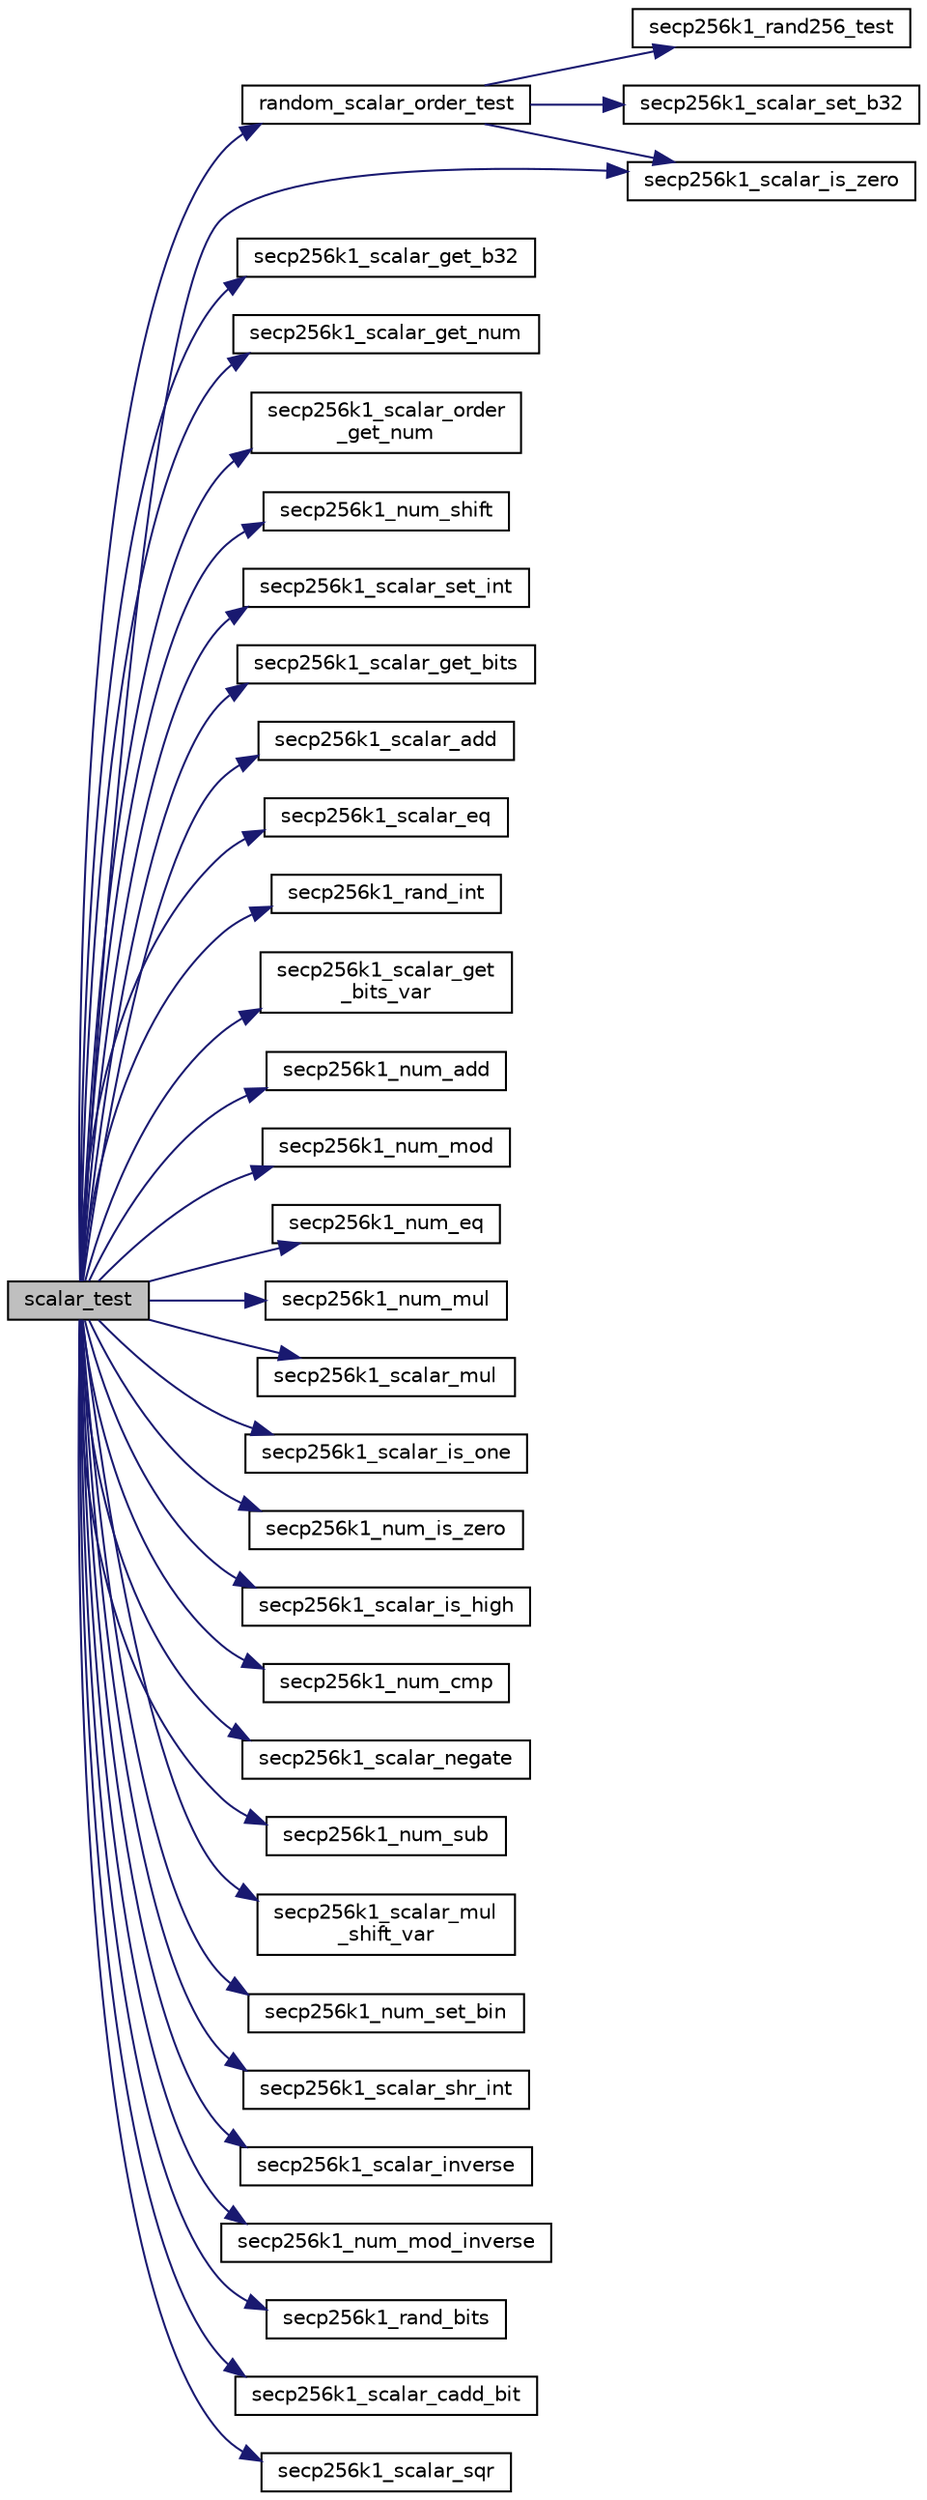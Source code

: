 digraph "scalar_test"
{
  edge [fontname="Helvetica",fontsize="10",labelfontname="Helvetica",labelfontsize="10"];
  node [fontname="Helvetica",fontsize="10",shape=record];
  rankdir="LR";
  Node1388 [label="scalar_test",height=0.2,width=0.4,color="black", fillcolor="grey75", style="filled", fontcolor="black"];
  Node1388 -> Node1389 [color="midnightblue",fontsize="10",style="solid",fontname="Helvetica"];
  Node1389 [label="random_scalar_order_test",height=0.2,width=0.4,color="black", fillcolor="white", style="filled",URL="$d5/d7f/tests_8c.html#a51e09e6745e0afdb0d596ee0f4b3c3f7"];
  Node1389 -> Node1390 [color="midnightblue",fontsize="10",style="solid",fontname="Helvetica"];
  Node1390 [label="secp256k1_rand256_test",height=0.2,width=0.4,color="black", fillcolor="white", style="filled",URL="$dd/d0b/testrand_8h.html#ac7dd7cc19d5d0ae9b50791656b57af7b",tooltip="Generate a pseudorandom 32-byte array with long sequences of zero and one bits. "];
  Node1389 -> Node1391 [color="midnightblue",fontsize="10",style="solid",fontname="Helvetica"];
  Node1391 [label="secp256k1_scalar_set_b32",height=0.2,width=0.4,color="black", fillcolor="white", style="filled",URL="$db/d94/scalar_8h.html#a25cc2d45ae1d1765d07c3313cdf46fa0",tooltip="Set a scalar from a big endian byte array. "];
  Node1389 -> Node1392 [color="midnightblue",fontsize="10",style="solid",fontname="Helvetica"];
  Node1392 [label="secp256k1_scalar_is_zero",height=0.2,width=0.4,color="black", fillcolor="white", style="filled",URL="$db/d94/scalar_8h.html#a3f0ac84fe49a1c1f51212582a2c149d4",tooltip="Check whether a scalar equals zero. "];
  Node1388 -> Node1393 [color="midnightblue",fontsize="10",style="solid",fontname="Helvetica"];
  Node1393 [label="secp256k1_scalar_get_b32",height=0.2,width=0.4,color="black", fillcolor="white", style="filled",URL="$db/d94/scalar_8h.html#a4fa08f8af5a23f505b44c9ef1bec1831",tooltip="Convert a scalar to a byte array. "];
  Node1388 -> Node1394 [color="midnightblue",fontsize="10",style="solid",fontname="Helvetica"];
  Node1394 [label="secp256k1_scalar_get_num",height=0.2,width=0.4,color="black", fillcolor="white", style="filled",URL="$db/d94/scalar_8h.html#a75c8cc0159d53eefaf86a296ba882420",tooltip="Convert a scalar to a number. "];
  Node1388 -> Node1395 [color="midnightblue",fontsize="10",style="solid",fontname="Helvetica"];
  Node1395 [label="secp256k1_scalar_order\l_get_num",height=0.2,width=0.4,color="black", fillcolor="white", style="filled",URL="$db/d94/scalar_8h.html#a54e25150a9e06c01bcc4518b68aa288c",tooltip="Get the order of the group as a number. "];
  Node1388 -> Node1396 [color="midnightblue",fontsize="10",style="solid",fontname="Helvetica"];
  Node1396 [label="secp256k1_num_shift",height=0.2,width=0.4,color="black", fillcolor="white", style="filled",URL="$df/d98/num_8h.html#adc4af999a060e6310b0fdeb99418b31c",tooltip="Right-shift the passed number by bits bits. "];
  Node1388 -> Node1397 [color="midnightblue",fontsize="10",style="solid",fontname="Helvetica"];
  Node1397 [label="secp256k1_scalar_set_int",height=0.2,width=0.4,color="black", fillcolor="white", style="filled",URL="$db/d94/scalar_8h.html#a41cb11650e4dea0fe7ac5b59b9fce9dc",tooltip="Set a scalar to an unsigned integer. "];
  Node1388 -> Node1398 [color="midnightblue",fontsize="10",style="solid",fontname="Helvetica"];
  Node1398 [label="secp256k1_scalar_get_bits",height=0.2,width=0.4,color="black", fillcolor="white", style="filled",URL="$db/d94/scalar_8h.html#a70d7af05e9c9a579ed5cb20d9f22eeba",tooltip="Access bits from a scalar. "];
  Node1388 -> Node1399 [color="midnightblue",fontsize="10",style="solid",fontname="Helvetica"];
  Node1399 [label="secp256k1_scalar_add",height=0.2,width=0.4,color="black", fillcolor="white", style="filled",URL="$db/d94/scalar_8h.html#a83257652850276cd74c7cdd1f9444d9c",tooltip="Add two scalars together (modulo the group order). "];
  Node1388 -> Node1400 [color="midnightblue",fontsize="10",style="solid",fontname="Helvetica"];
  Node1400 [label="secp256k1_scalar_eq",height=0.2,width=0.4,color="black", fillcolor="white", style="filled",URL="$db/d94/scalar_8h.html#a4ba37c67745038e5ff23ca66f051837d",tooltip="Compare two scalars. "];
  Node1388 -> Node1401 [color="midnightblue",fontsize="10",style="solid",fontname="Helvetica"];
  Node1401 [label="secp256k1_rand_int",height=0.2,width=0.4,color="black", fillcolor="white", style="filled",URL="$dd/d0b/testrand_8h.html#a2e2064cdf87588f68f4ba3131f5d9353",tooltip="Generate a pseudorandom number in the range [0..range-1]. "];
  Node1388 -> Node1402 [color="midnightblue",fontsize="10",style="solid",fontname="Helvetica"];
  Node1402 [label="secp256k1_scalar_get\l_bits_var",height=0.2,width=0.4,color="black", fillcolor="white", style="filled",URL="$db/d94/scalar_8h.html#abede7dbe3b5a38a51b388d46f4c5b52d",tooltip="Access bits from a scalar. "];
  Node1388 -> Node1403 [color="midnightblue",fontsize="10",style="solid",fontname="Helvetica"];
  Node1403 [label="secp256k1_num_add",height=0.2,width=0.4,color="black", fillcolor="white", style="filled",URL="$df/d98/num_8h.html#a2a2407a291e6646a94ade2d5c90f961b",tooltip="Add two (signed) numbers. "];
  Node1388 -> Node1404 [color="midnightblue",fontsize="10",style="solid",fontname="Helvetica"];
  Node1404 [label="secp256k1_num_mod",height=0.2,width=0.4,color="black", fillcolor="white", style="filled",URL="$df/d98/num_8h.html#af30b363582f76292c16da36d8240bbed",tooltip="Replace a number by its remainder modulo m. "];
  Node1388 -> Node1405 [color="midnightblue",fontsize="10",style="solid",fontname="Helvetica"];
  Node1405 [label="secp256k1_num_eq",height=0.2,width=0.4,color="black", fillcolor="white", style="filled",URL="$df/d98/num_8h.html#a8763cac72f4a6760d12cb93897f468c5",tooltip="Test whether two number are equal (including sign). "];
  Node1388 -> Node1406 [color="midnightblue",fontsize="10",style="solid",fontname="Helvetica"];
  Node1406 [label="secp256k1_num_mul",height=0.2,width=0.4,color="black", fillcolor="white", style="filled",URL="$df/d98/num_8h.html#a3a5b983d5028a690f4446c10f78c2978",tooltip="Multiply two (signed) numbers. "];
  Node1388 -> Node1407 [color="midnightblue",fontsize="10",style="solid",fontname="Helvetica"];
  Node1407 [label="secp256k1_scalar_mul",height=0.2,width=0.4,color="black", fillcolor="white", style="filled",URL="$db/d94/scalar_8h.html#a89db15f705c8eafcd10c08181523acd0",tooltip="Multiply two scalars (modulo the group order). "];
  Node1388 -> Node1392 [color="midnightblue",fontsize="10",style="solid",fontname="Helvetica"];
  Node1388 -> Node1408 [color="midnightblue",fontsize="10",style="solid",fontname="Helvetica"];
  Node1408 [label="secp256k1_scalar_is_one",height=0.2,width=0.4,color="black", fillcolor="white", style="filled",URL="$db/d94/scalar_8h.html#aa1118b3273d3c9d15541f29373b93e97",tooltip="Check whether a scalar equals one. "];
  Node1388 -> Node1409 [color="midnightblue",fontsize="10",style="solid",fontname="Helvetica"];
  Node1409 [label="secp256k1_num_is_zero",height=0.2,width=0.4,color="black", fillcolor="white", style="filled",URL="$df/d98/num_8h.html#ad15ded36e7a6704a702666bd2fd5cbff",tooltip="Check whether a number is zero. "];
  Node1388 -> Node1410 [color="midnightblue",fontsize="10",style="solid",fontname="Helvetica"];
  Node1410 [label="secp256k1_scalar_is_high",height=0.2,width=0.4,color="black", fillcolor="white", style="filled",URL="$db/d94/scalar_8h.html#aab66620cbbe49bec3c7c02f4a1219c05",tooltip="Check whether a scalar is higher than the group order divided by 2. "];
  Node1388 -> Node1411 [color="midnightblue",fontsize="10",style="solid",fontname="Helvetica"];
  Node1411 [label="secp256k1_num_cmp",height=0.2,width=0.4,color="black", fillcolor="white", style="filled",URL="$df/d98/num_8h.html#a2ede1c020471b52d634890089c5374be",tooltip="Compare the absolute value of two numbers. "];
  Node1388 -> Node1412 [color="midnightblue",fontsize="10",style="solid",fontname="Helvetica"];
  Node1412 [label="secp256k1_scalar_negate",height=0.2,width=0.4,color="black", fillcolor="white", style="filled",URL="$db/d94/scalar_8h.html#aa3f1c1d4536adf835ee256878c222968",tooltip="Compute the complement of a scalar (modulo the group order). "];
  Node1388 -> Node1413 [color="midnightblue",fontsize="10",style="solid",fontname="Helvetica"];
  Node1413 [label="secp256k1_num_sub",height=0.2,width=0.4,color="black", fillcolor="white", style="filled",URL="$df/d98/num_8h.html#ad5ad0fd05f4f7d29d75f92fa540ede0a",tooltip="Subtract two (signed) numbers. "];
  Node1388 -> Node1414 [color="midnightblue",fontsize="10",style="solid",fontname="Helvetica"];
  Node1414 [label="secp256k1_scalar_mul\l_shift_var",height=0.2,width=0.4,color="black", fillcolor="white", style="filled",URL="$db/d94/scalar_8h.html#a8d19fb29bd4c9d863572eba08e97af20",tooltip="Multiply a and b (without taking the modulus!), divide by 2**shift, and round to the nearest integer..."];
  Node1388 -> Node1415 [color="midnightblue",fontsize="10",style="solid",fontname="Helvetica"];
  Node1415 [label="secp256k1_num_set_bin",height=0.2,width=0.4,color="black", fillcolor="white", style="filled",URL="$df/d98/num_8h.html#a4a7f500a93d330df44bbe3adda388868",tooltip="Set a number to the value of a binary big-endian string. "];
  Node1388 -> Node1416 [color="midnightblue",fontsize="10",style="solid",fontname="Helvetica"];
  Node1416 [label="secp256k1_scalar_shr_int",height=0.2,width=0.4,color="black", fillcolor="white", style="filled",URL="$db/d94/scalar_8h.html#ae9fcdf1db22cb93c2a2f06b0a9c957d3",tooltip="Shift a scalar right by some amount strictly between 0 and 16, returning the low bits that were shift..."];
  Node1388 -> Node1417 [color="midnightblue",fontsize="10",style="solid",fontname="Helvetica"];
  Node1417 [label="secp256k1_scalar_inverse",height=0.2,width=0.4,color="black", fillcolor="white", style="filled",URL="$db/d94/scalar_8h.html#ac048cded7c9731249ada44d489a258d5",tooltip="Compute the inverse of a scalar (modulo the group order). "];
  Node1388 -> Node1418 [color="midnightblue",fontsize="10",style="solid",fontname="Helvetica"];
  Node1418 [label="secp256k1_num_mod_inverse",height=0.2,width=0.4,color="black", fillcolor="white", style="filled",URL="$df/d98/num_8h.html#a96a66a341ddf203e7dbf85d1cca1c178",tooltip="Compute a modular inverse. "];
  Node1388 -> Node1419 [color="midnightblue",fontsize="10",style="solid",fontname="Helvetica"];
  Node1419 [label="secp256k1_rand_bits",height=0.2,width=0.4,color="black", fillcolor="white", style="filled",URL="$dd/d0b/testrand_8h.html#a70a3e97a30b94a77f4a59807ba01e6ba",tooltip="Generate a pseudorandom number in the range [0..2**bits-1]. "];
  Node1388 -> Node1420 [color="midnightblue",fontsize="10",style="solid",fontname="Helvetica"];
  Node1420 [label="secp256k1_scalar_cadd_bit",height=0.2,width=0.4,color="black", fillcolor="white", style="filled",URL="$db/d94/scalar_8h.html#ad6596a0249548deb678f0b630204254f",tooltip="Conditionally add a power of two to a scalar. "];
  Node1388 -> Node1421 [color="midnightblue",fontsize="10",style="solid",fontname="Helvetica"];
  Node1421 [label="secp256k1_scalar_sqr",height=0.2,width=0.4,color="black", fillcolor="white", style="filled",URL="$db/d94/scalar_8h.html#a2e65618baa17c59e89149a9f7e632f69",tooltip="Compute the square of a scalar (modulo the group order). "];
}
